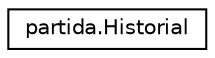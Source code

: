 digraph "Graphical Class Hierarchy"
{
 // LATEX_PDF_SIZE
  edge [fontname="Helvetica",fontsize="10",labelfontname="Helvetica",labelfontsize="10"];
  node [fontname="Helvetica",fontsize="10",shape=record];
  rankdir="LR";
  Node0 [label="partida.Historial",height=0.2,width=0.4,color="black", fillcolor="white", style="filled",URL="$classpartida_1_1_historial.html",tooltip="Tirades i resultats que s'obtenen dirant la partida, també posicions inicials."];
}
